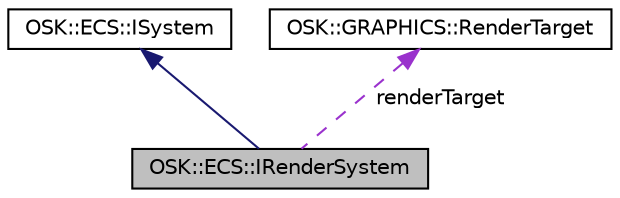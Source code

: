 digraph "OSK::ECS::IRenderSystem"
{
 // LATEX_PDF_SIZE
  edge [fontname="Helvetica",fontsize="10",labelfontname="Helvetica",labelfontsize="10"];
  node [fontname="Helvetica",fontsize="10",shape=record];
  Node1 [label="OSK::ECS::IRenderSystem",height=0.2,width=0.4,color="black", fillcolor="grey75", style="filled", fontcolor="black",tooltip="Clase base para sistemas de renderizado."];
  Node2 -> Node1 [dir="back",color="midnightblue",fontsize="10",style="solid",fontname="Helvetica"];
  Node2 [label="OSK::ECS::ISystem",height=0.2,width=0.4,color="black", fillcolor="white", style="filled",URL="$class_o_s_k_1_1_e_c_s_1_1_i_system.html",tooltip="Un sistema se encarga de ejecutar lógica con los datos de los componentes. Los componentes no son más..."];
  Node3 -> Node1 [dir="back",color="darkorchid3",fontsize="10",style="dashed",label=" renderTarget" ,fontname="Helvetica"];
  Node3 [label="OSK::GRAPHICS::RenderTarget",height=0.2,width=0.4,color="black", fillcolor="white", style="filled",URL="$class_o_s_k_1_1_g_r_a_p_h_i_c_s_1_1_render_target.html",tooltip="Representa una textura a la que se puede renderizar."];
}
